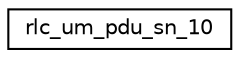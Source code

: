 digraph "Graphical Class Hierarchy"
{
 // LATEX_PDF_SIZE
  edge [fontname="Helvetica",fontsize="10",labelfontname="Helvetica",labelfontsize="10"];
  node [fontname="Helvetica",fontsize="10",shape=record];
  rankdir="LR";
  Node0 [label="rlc_um_pdu_sn_10",height=0.2,width=0.4,color="black", fillcolor="white", style="filled",URL="$structrlc__um__pdu__sn__10.html",tooltip=" "];
}
